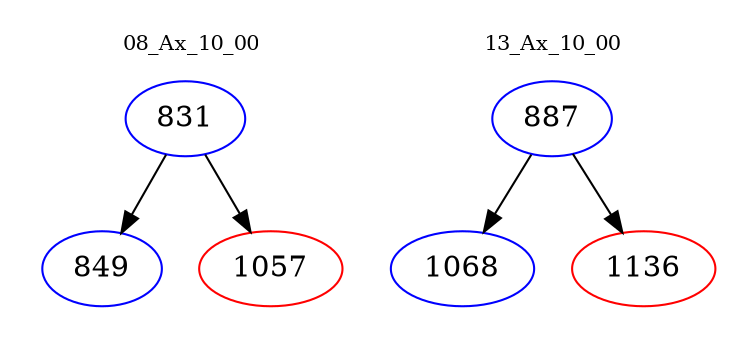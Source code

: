 digraph{
subgraph cluster_0 {
color = white
label = "08_Ax_10_00";
fontsize=10;
T0_831 [label="831", color="blue"]
T0_831 -> T0_849 [color="black"]
T0_849 [label="849", color="blue"]
T0_831 -> T0_1057 [color="black"]
T0_1057 [label="1057", color="red"]
}
subgraph cluster_1 {
color = white
label = "13_Ax_10_00";
fontsize=10;
T1_887 [label="887", color="blue"]
T1_887 -> T1_1068 [color="black"]
T1_1068 [label="1068", color="blue"]
T1_887 -> T1_1136 [color="black"]
T1_1136 [label="1136", color="red"]
}
}
